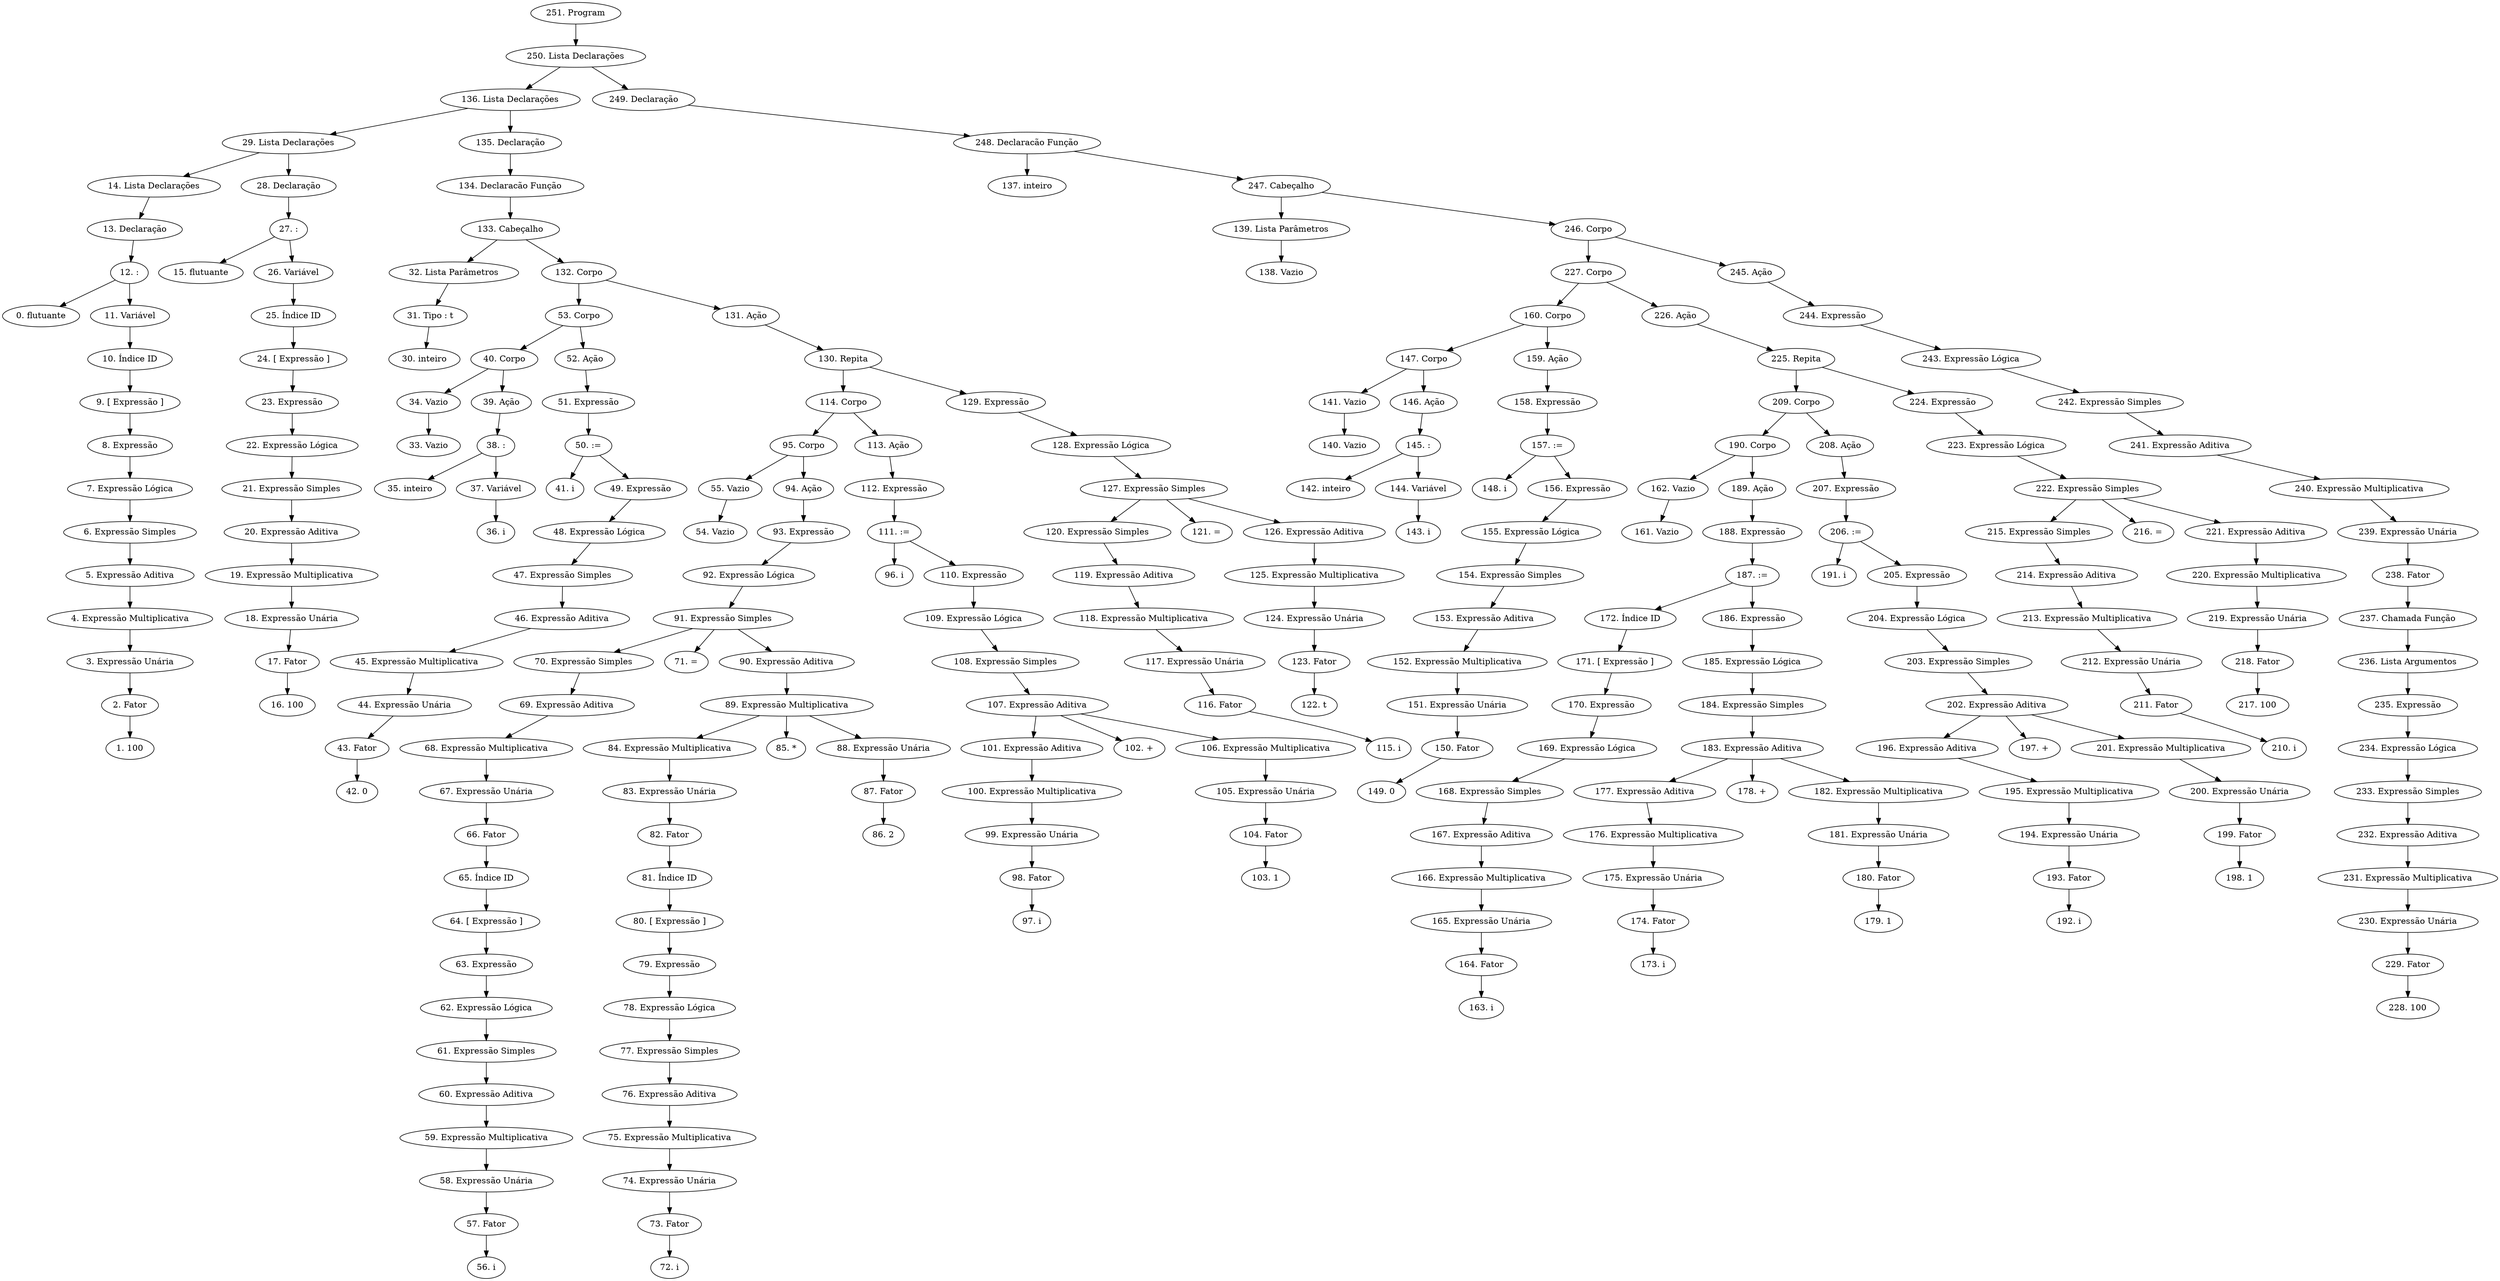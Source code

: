 digraph tree {
    "251. Program";
    "250. Lista Declarações";
    "136. Lista Declarações";
    "29. Lista Declarações";
    "14. Lista Declarações";
    "13. Declaração";
    "12. :";
    "0. flutuante";
    "11. Variável";
    "10. Índice ID";
    "9. [ Expressão ]";
    "8. Expressão";
    "7. Expressão Lógica";
    "6. Expressão Simples";
    "5. Expressão Aditiva";
    "4. Expressão Multiplicativa";
    "3. Expressão Unária";
    "2. Fator";
    "1. 100";
    "28. Declaração";
    "27. :";
    "15. flutuante";
    "26. Variável";
    "25. Índice ID";
    "24. [ Expressão ]";
    "23. Expressão";
    "22. Expressão Lógica";
    "21. Expressão Simples";
    "20. Expressão Aditiva";
    "19. Expressão Multiplicativa";
    "18. Expressão Unária";
    "17. Fator";
    "16. 100";
    "135. Declaração";
    "134. Declaracão Função";
    "133. Cabeçalho";
    "32. Lista Parâmetros";
    "31. Tipo : t";
    "30. inteiro";
    "132. Corpo";
    "53. Corpo";
    "40. Corpo";
    "34. Vazio";
    "33. Vazio";
    "39. Ação";
    "38. :";
    "35. inteiro";
    "37. Variável";
    "36. i";
    "52. Ação";
    "51. Expressão";
    "50. :=";
    "41. i";
    "49. Expressão";
    "48. Expressão Lógica";
    "47. Expressão Simples";
    "46. Expressão Aditiva";
    "45. Expressão Multiplicativa";
    "44. Expressão Unária";
    "43. Fator";
    "42. 0";
    "131. Ação";
    "130. Repita";
    "114. Corpo";
    "95. Corpo";
    "55. Vazio";
    "54. Vazio";
    "94. Ação";
    "93. Expressão";
    "92. Expressão Lógica";
    "91. Expressão Simples";
    "70. Expressão Simples";
    "69. Expressão Aditiva";
    "68. Expressão Multiplicativa";
    "67. Expressão Unária";
    "66. Fator";
    "65. Índice ID";
    "64. [ Expressão ]";
    "63. Expressão";
    "62. Expressão Lógica";
    "61. Expressão Simples";
    "60. Expressão Aditiva";
    "59. Expressão Multiplicativa";
    "58. Expressão Unária";
    "57. Fator";
    "56. i";
    "71. =";
    "90. Expressão Aditiva";
    "89. Expressão Multiplicativa";
    "84. Expressão Multiplicativa";
    "83. Expressão Unária";
    "82. Fator";
    "81. Índice ID";
    "80. [ Expressão ]";
    "79. Expressão";
    "78. Expressão Lógica";
    "77. Expressão Simples";
    "76. Expressão Aditiva";
    "75. Expressão Multiplicativa";
    "74. Expressão Unária";
    "73. Fator";
    "72. i";
    "85. *";
    "88. Expressão Unária";
    "87. Fator";
    "86. 2";
    "113. Ação";
    "112. Expressão";
    "111. :=";
    "96. i";
    "110. Expressão";
    "109. Expressão Lógica";
    "108. Expressão Simples";
    "107. Expressão Aditiva";
    "101. Expressão Aditiva";
    "100. Expressão Multiplicativa";
    "99. Expressão Unária";
    "98. Fator";
    "97. i";
    "102. +";
    "106. Expressão Multiplicativa";
    "105. Expressão Unária";
    "104. Fator";
    "103. 1";
    "129. Expressão";
    "128. Expressão Lógica";
    "127. Expressão Simples";
    "120. Expressão Simples";
    "119. Expressão Aditiva";
    "118. Expressão Multiplicativa";
    "117. Expressão Unária";
    "116. Fator";
    "115. i";
    "121. =";
    "126. Expressão Aditiva";
    "125. Expressão Multiplicativa";
    "124. Expressão Unária";
    "123. Fator";
    "122. t";
    "249. Declaração";
    "248. Declaracão Função";
    "137. inteiro";
    "247. Cabeçalho";
    "139. Lista Parâmetros";
    "138. Vazio";
    "246. Corpo";
    "227. Corpo";
    "160. Corpo";
    "147. Corpo";
    "141. Vazio";
    "140. Vazio";
    "146. Ação";
    "145. :";
    "142. inteiro";
    "144. Variável";
    "143. i";
    "159. Ação";
    "158. Expressão";
    "157. :=";
    "148. i";
    "156. Expressão";
    "155. Expressão Lógica";
    "154. Expressão Simples";
    "153. Expressão Aditiva";
    "152. Expressão Multiplicativa";
    "151. Expressão Unária";
    "150. Fator";
    "149. 0";
    "226. Ação";
    "225. Repita";
    "209. Corpo";
    "190. Corpo";
    "162. Vazio";
    "161. Vazio";
    "189. Ação";
    "188. Expressão";
    "187. :=";
    "172. Índice ID";
    "171. [ Expressão ]";
    "170. Expressão";
    "169. Expressão Lógica";
    "168. Expressão Simples";
    "167. Expressão Aditiva";
    "166. Expressão Multiplicativa";
    "165. Expressão Unária";
    "164. Fator";
    "163. i";
    "186. Expressão";
    "185. Expressão Lógica";
    "184. Expressão Simples";
    "183. Expressão Aditiva";
    "177. Expressão Aditiva";
    "176. Expressão Multiplicativa";
    "175. Expressão Unária";
    "174. Fator";
    "173. i";
    "178. +";
    "182. Expressão Multiplicativa";
    "181. Expressão Unária";
    "180. Fator";
    "179. 1";
    "208. Ação";
    "207. Expressão";
    "206. :=";
    "191. i";
    "205. Expressão";
    "204. Expressão Lógica";
    "203. Expressão Simples";
    "202. Expressão Aditiva";
    "196. Expressão Aditiva";
    "195. Expressão Multiplicativa";
    "194. Expressão Unária";
    "193. Fator";
    "192. i";
    "197. +";
    "201. Expressão Multiplicativa";
    "200. Expressão Unária";
    "199. Fator";
    "198. 1";
    "224. Expressão";
    "223. Expressão Lógica";
    "222. Expressão Simples";
    "215. Expressão Simples";
    "214. Expressão Aditiva";
    "213. Expressão Multiplicativa";
    "212. Expressão Unária";
    "211. Fator";
    "210. i";
    "216. =";
    "221. Expressão Aditiva";
    "220. Expressão Multiplicativa";
    "219. Expressão Unária";
    "218. Fator";
    "217. 100";
    "245. Ação";
    "244. Expressão";
    "243. Expressão Lógica";
    "242. Expressão Simples";
    "241. Expressão Aditiva";
    "240. Expressão Multiplicativa";
    "239. Expressão Unária";
    "238. Fator";
    "237. Chamada Função";
    "236. Lista Argumentos";
    "235. Expressão";
    "234. Expressão Lógica";
    "233. Expressão Simples";
    "232. Expressão Aditiva";
    "231. Expressão Multiplicativa";
    "230. Expressão Unária";
    "229. Fator";
    "228. 100";
    "251. Program" -> "250. Lista Declarações";
    "250. Lista Declarações" -> "136. Lista Declarações";
    "250. Lista Declarações" -> "249. Declaração";
    "136. Lista Declarações" -> "29. Lista Declarações";
    "136. Lista Declarações" -> "135. Declaração";
    "29. Lista Declarações" -> "14. Lista Declarações";
    "29. Lista Declarações" -> "28. Declaração";
    "14. Lista Declarações" -> "13. Declaração";
    "13. Declaração" -> "12. :";
    "12. :" -> "0. flutuante";
    "12. :" -> "11. Variável";
    "11. Variável" -> "10. Índice ID";
    "10. Índice ID" -> "9. [ Expressão ]";
    "9. [ Expressão ]" -> "8. Expressão";
    "8. Expressão" -> "7. Expressão Lógica";
    "7. Expressão Lógica" -> "6. Expressão Simples";
    "6. Expressão Simples" -> "5. Expressão Aditiva";
    "5. Expressão Aditiva" -> "4. Expressão Multiplicativa";
    "4. Expressão Multiplicativa" -> "3. Expressão Unária";
    "3. Expressão Unária" -> "2. Fator";
    "2. Fator" -> "1. 100";
    "28. Declaração" -> "27. :";
    "27. :" -> "15. flutuante";
    "27. :" -> "26. Variável";
    "26. Variável" -> "25. Índice ID";
    "25. Índice ID" -> "24. [ Expressão ]";
    "24. [ Expressão ]" -> "23. Expressão";
    "23. Expressão" -> "22. Expressão Lógica";
    "22. Expressão Lógica" -> "21. Expressão Simples";
    "21. Expressão Simples" -> "20. Expressão Aditiva";
    "20. Expressão Aditiva" -> "19. Expressão Multiplicativa";
    "19. Expressão Multiplicativa" -> "18. Expressão Unária";
    "18. Expressão Unária" -> "17. Fator";
    "17. Fator" -> "16. 100";
    "135. Declaração" -> "134. Declaracão Função";
    "134. Declaracão Função" -> "133. Cabeçalho";
    "133. Cabeçalho" -> "32. Lista Parâmetros";
    "133. Cabeçalho" -> "132. Corpo";
    "32. Lista Parâmetros" -> "31. Tipo : t";
    "31. Tipo : t" -> "30. inteiro";
    "132. Corpo" -> "53. Corpo";
    "132. Corpo" -> "131. Ação";
    "53. Corpo" -> "40. Corpo";
    "53. Corpo" -> "52. Ação";
    "40. Corpo" -> "34. Vazio";
    "40. Corpo" -> "39. Ação";
    "34. Vazio" -> "33. Vazio";
    "39. Ação" -> "38. :";
    "38. :" -> "35. inteiro";
    "38. :" -> "37. Variável";
    "37. Variável" -> "36. i";
    "52. Ação" -> "51. Expressão";
    "51. Expressão" -> "50. :=";
    "50. :=" -> "41. i";
    "50. :=" -> "49. Expressão";
    "49. Expressão" -> "48. Expressão Lógica";
    "48. Expressão Lógica" -> "47. Expressão Simples";
    "47. Expressão Simples" -> "46. Expressão Aditiva";
    "46. Expressão Aditiva" -> "45. Expressão Multiplicativa";
    "45. Expressão Multiplicativa" -> "44. Expressão Unária";
    "44. Expressão Unária" -> "43. Fator";
    "43. Fator" -> "42. 0";
    "131. Ação" -> "130. Repita";
    "130. Repita" -> "114. Corpo";
    "130. Repita" -> "129. Expressão";
    "114. Corpo" -> "95. Corpo";
    "114. Corpo" -> "113. Ação";
    "95. Corpo" -> "55. Vazio";
    "95. Corpo" -> "94. Ação";
    "55. Vazio" -> "54. Vazio";
    "94. Ação" -> "93. Expressão";
    "93. Expressão" -> "92. Expressão Lógica";
    "92. Expressão Lógica" -> "91. Expressão Simples";
    "91. Expressão Simples" -> "70. Expressão Simples";
    "91. Expressão Simples" -> "71. =";
    "91. Expressão Simples" -> "90. Expressão Aditiva";
    "70. Expressão Simples" -> "69. Expressão Aditiva";
    "69. Expressão Aditiva" -> "68. Expressão Multiplicativa";
    "68. Expressão Multiplicativa" -> "67. Expressão Unária";
    "67. Expressão Unária" -> "66. Fator";
    "66. Fator" -> "65. Índice ID";
    "65. Índice ID" -> "64. [ Expressão ]";
    "64. [ Expressão ]" -> "63. Expressão";
    "63. Expressão" -> "62. Expressão Lógica";
    "62. Expressão Lógica" -> "61. Expressão Simples";
    "61. Expressão Simples" -> "60. Expressão Aditiva";
    "60. Expressão Aditiva" -> "59. Expressão Multiplicativa";
    "59. Expressão Multiplicativa" -> "58. Expressão Unária";
    "58. Expressão Unária" -> "57. Fator";
    "57. Fator" -> "56. i";
    "90. Expressão Aditiva" -> "89. Expressão Multiplicativa";
    "89. Expressão Multiplicativa" -> "84. Expressão Multiplicativa";
    "89. Expressão Multiplicativa" -> "85. *";
    "89. Expressão Multiplicativa" -> "88. Expressão Unária";
    "84. Expressão Multiplicativa" -> "83. Expressão Unária";
    "83. Expressão Unária" -> "82. Fator";
    "82. Fator" -> "81. Índice ID";
    "81. Índice ID" -> "80. [ Expressão ]";
    "80. [ Expressão ]" -> "79. Expressão";
    "79. Expressão" -> "78. Expressão Lógica";
    "78. Expressão Lógica" -> "77. Expressão Simples";
    "77. Expressão Simples" -> "76. Expressão Aditiva";
    "76. Expressão Aditiva" -> "75. Expressão Multiplicativa";
    "75. Expressão Multiplicativa" -> "74. Expressão Unária";
    "74. Expressão Unária" -> "73. Fator";
    "73. Fator" -> "72. i";
    "88. Expressão Unária" -> "87. Fator";
    "87. Fator" -> "86. 2";
    "113. Ação" -> "112. Expressão";
    "112. Expressão" -> "111. :=";
    "111. :=" -> "96. i";
    "111. :=" -> "110. Expressão";
    "110. Expressão" -> "109. Expressão Lógica";
    "109. Expressão Lógica" -> "108. Expressão Simples";
    "108. Expressão Simples" -> "107. Expressão Aditiva";
    "107. Expressão Aditiva" -> "101. Expressão Aditiva";
    "107. Expressão Aditiva" -> "102. +";
    "107. Expressão Aditiva" -> "106. Expressão Multiplicativa";
    "101. Expressão Aditiva" -> "100. Expressão Multiplicativa";
    "100. Expressão Multiplicativa" -> "99. Expressão Unária";
    "99. Expressão Unária" -> "98. Fator";
    "98. Fator" -> "97. i";
    "106. Expressão Multiplicativa" -> "105. Expressão Unária";
    "105. Expressão Unária" -> "104. Fator";
    "104. Fator" -> "103. 1";
    "129. Expressão" -> "128. Expressão Lógica";
    "128. Expressão Lógica" -> "127. Expressão Simples";
    "127. Expressão Simples" -> "120. Expressão Simples";
    "127. Expressão Simples" -> "121. =";
    "127. Expressão Simples" -> "126. Expressão Aditiva";
    "120. Expressão Simples" -> "119. Expressão Aditiva";
    "119. Expressão Aditiva" -> "118. Expressão Multiplicativa";
    "118. Expressão Multiplicativa" -> "117. Expressão Unária";
    "117. Expressão Unária" -> "116. Fator";
    "116. Fator" -> "115. i";
    "126. Expressão Aditiva" -> "125. Expressão Multiplicativa";
    "125. Expressão Multiplicativa" -> "124. Expressão Unária";
    "124. Expressão Unária" -> "123. Fator";
    "123. Fator" -> "122. t";
    "249. Declaração" -> "248. Declaracão Função";
    "248. Declaracão Função" -> "137. inteiro";
    "248. Declaracão Função" -> "247. Cabeçalho";
    "247. Cabeçalho" -> "139. Lista Parâmetros";
    "247. Cabeçalho" -> "246. Corpo";
    "139. Lista Parâmetros" -> "138. Vazio";
    "246. Corpo" -> "227. Corpo";
    "246. Corpo" -> "245. Ação";
    "227. Corpo" -> "160. Corpo";
    "227. Corpo" -> "226. Ação";
    "160. Corpo" -> "147. Corpo";
    "160. Corpo" -> "159. Ação";
    "147. Corpo" -> "141. Vazio";
    "147. Corpo" -> "146. Ação";
    "141. Vazio" -> "140. Vazio";
    "146. Ação" -> "145. :";
    "145. :" -> "142. inteiro";
    "145. :" -> "144. Variável";
    "144. Variável" -> "143. i";
    "159. Ação" -> "158. Expressão";
    "158. Expressão" -> "157. :=";
    "157. :=" -> "148. i";
    "157. :=" -> "156. Expressão";
    "156. Expressão" -> "155. Expressão Lógica";
    "155. Expressão Lógica" -> "154. Expressão Simples";
    "154. Expressão Simples" -> "153. Expressão Aditiva";
    "153. Expressão Aditiva" -> "152. Expressão Multiplicativa";
    "152. Expressão Multiplicativa" -> "151. Expressão Unária";
    "151. Expressão Unária" -> "150. Fator";
    "150. Fator" -> "149. 0";
    "226. Ação" -> "225. Repita";
    "225. Repita" -> "209. Corpo";
    "225. Repita" -> "224. Expressão";
    "209. Corpo" -> "190. Corpo";
    "209. Corpo" -> "208. Ação";
    "190. Corpo" -> "162. Vazio";
    "190. Corpo" -> "189. Ação";
    "162. Vazio" -> "161. Vazio";
    "189. Ação" -> "188. Expressão";
    "188. Expressão" -> "187. :=";
    "187. :=" -> "172. Índice ID";
    "187. :=" -> "186. Expressão";
    "172. Índice ID" -> "171. [ Expressão ]";
    "171. [ Expressão ]" -> "170. Expressão";
    "170. Expressão" -> "169. Expressão Lógica";
    "169. Expressão Lógica" -> "168. Expressão Simples";
    "168. Expressão Simples" -> "167. Expressão Aditiva";
    "167. Expressão Aditiva" -> "166. Expressão Multiplicativa";
    "166. Expressão Multiplicativa" -> "165. Expressão Unária";
    "165. Expressão Unária" -> "164. Fator";
    "164. Fator" -> "163. i";
    "186. Expressão" -> "185. Expressão Lógica";
    "185. Expressão Lógica" -> "184. Expressão Simples";
    "184. Expressão Simples" -> "183. Expressão Aditiva";
    "183. Expressão Aditiva" -> "177. Expressão Aditiva";
    "183. Expressão Aditiva" -> "178. +";
    "183. Expressão Aditiva" -> "182. Expressão Multiplicativa";
    "177. Expressão Aditiva" -> "176. Expressão Multiplicativa";
    "176. Expressão Multiplicativa" -> "175. Expressão Unária";
    "175. Expressão Unária" -> "174. Fator";
    "174. Fator" -> "173. i";
    "182. Expressão Multiplicativa" -> "181. Expressão Unária";
    "181. Expressão Unária" -> "180. Fator";
    "180. Fator" -> "179. 1";
    "208. Ação" -> "207. Expressão";
    "207. Expressão" -> "206. :=";
    "206. :=" -> "191. i";
    "206. :=" -> "205. Expressão";
    "205. Expressão" -> "204. Expressão Lógica";
    "204. Expressão Lógica" -> "203. Expressão Simples";
    "203. Expressão Simples" -> "202. Expressão Aditiva";
    "202. Expressão Aditiva" -> "196. Expressão Aditiva";
    "202. Expressão Aditiva" -> "197. +";
    "202. Expressão Aditiva" -> "201. Expressão Multiplicativa";
    "196. Expressão Aditiva" -> "195. Expressão Multiplicativa";
    "195. Expressão Multiplicativa" -> "194. Expressão Unária";
    "194. Expressão Unária" -> "193. Fator";
    "193. Fator" -> "192. i";
    "201. Expressão Multiplicativa" -> "200. Expressão Unária";
    "200. Expressão Unária" -> "199. Fator";
    "199. Fator" -> "198. 1";
    "224. Expressão" -> "223. Expressão Lógica";
    "223. Expressão Lógica" -> "222. Expressão Simples";
    "222. Expressão Simples" -> "215. Expressão Simples";
    "222. Expressão Simples" -> "216. =";
    "222. Expressão Simples" -> "221. Expressão Aditiva";
    "215. Expressão Simples" -> "214. Expressão Aditiva";
    "214. Expressão Aditiva" -> "213. Expressão Multiplicativa";
    "213. Expressão Multiplicativa" -> "212. Expressão Unária";
    "212. Expressão Unária" -> "211. Fator";
    "211. Fator" -> "210. i";
    "221. Expressão Aditiva" -> "220. Expressão Multiplicativa";
    "220. Expressão Multiplicativa" -> "219. Expressão Unária";
    "219. Expressão Unária" -> "218. Fator";
    "218. Fator" -> "217. 100";
    "245. Ação" -> "244. Expressão";
    "244. Expressão" -> "243. Expressão Lógica";
    "243. Expressão Lógica" -> "242. Expressão Simples";
    "242. Expressão Simples" -> "241. Expressão Aditiva";
    "241. Expressão Aditiva" -> "240. Expressão Multiplicativa";
    "240. Expressão Multiplicativa" -> "239. Expressão Unária";
    "239. Expressão Unária" -> "238. Fator";
    "238. Fator" -> "237. Chamada Função";
    "237. Chamada Função" -> "236. Lista Argumentos";
    "236. Lista Argumentos" -> "235. Expressão";
    "235. Expressão" -> "234. Expressão Lógica";
    "234. Expressão Lógica" -> "233. Expressão Simples";
    "233. Expressão Simples" -> "232. Expressão Aditiva";
    "232. Expressão Aditiva" -> "231. Expressão Multiplicativa";
    "231. Expressão Multiplicativa" -> "230. Expressão Unária";
    "230. Expressão Unária" -> "229. Fator";
    "229. Fator" -> "228. 100";
}
